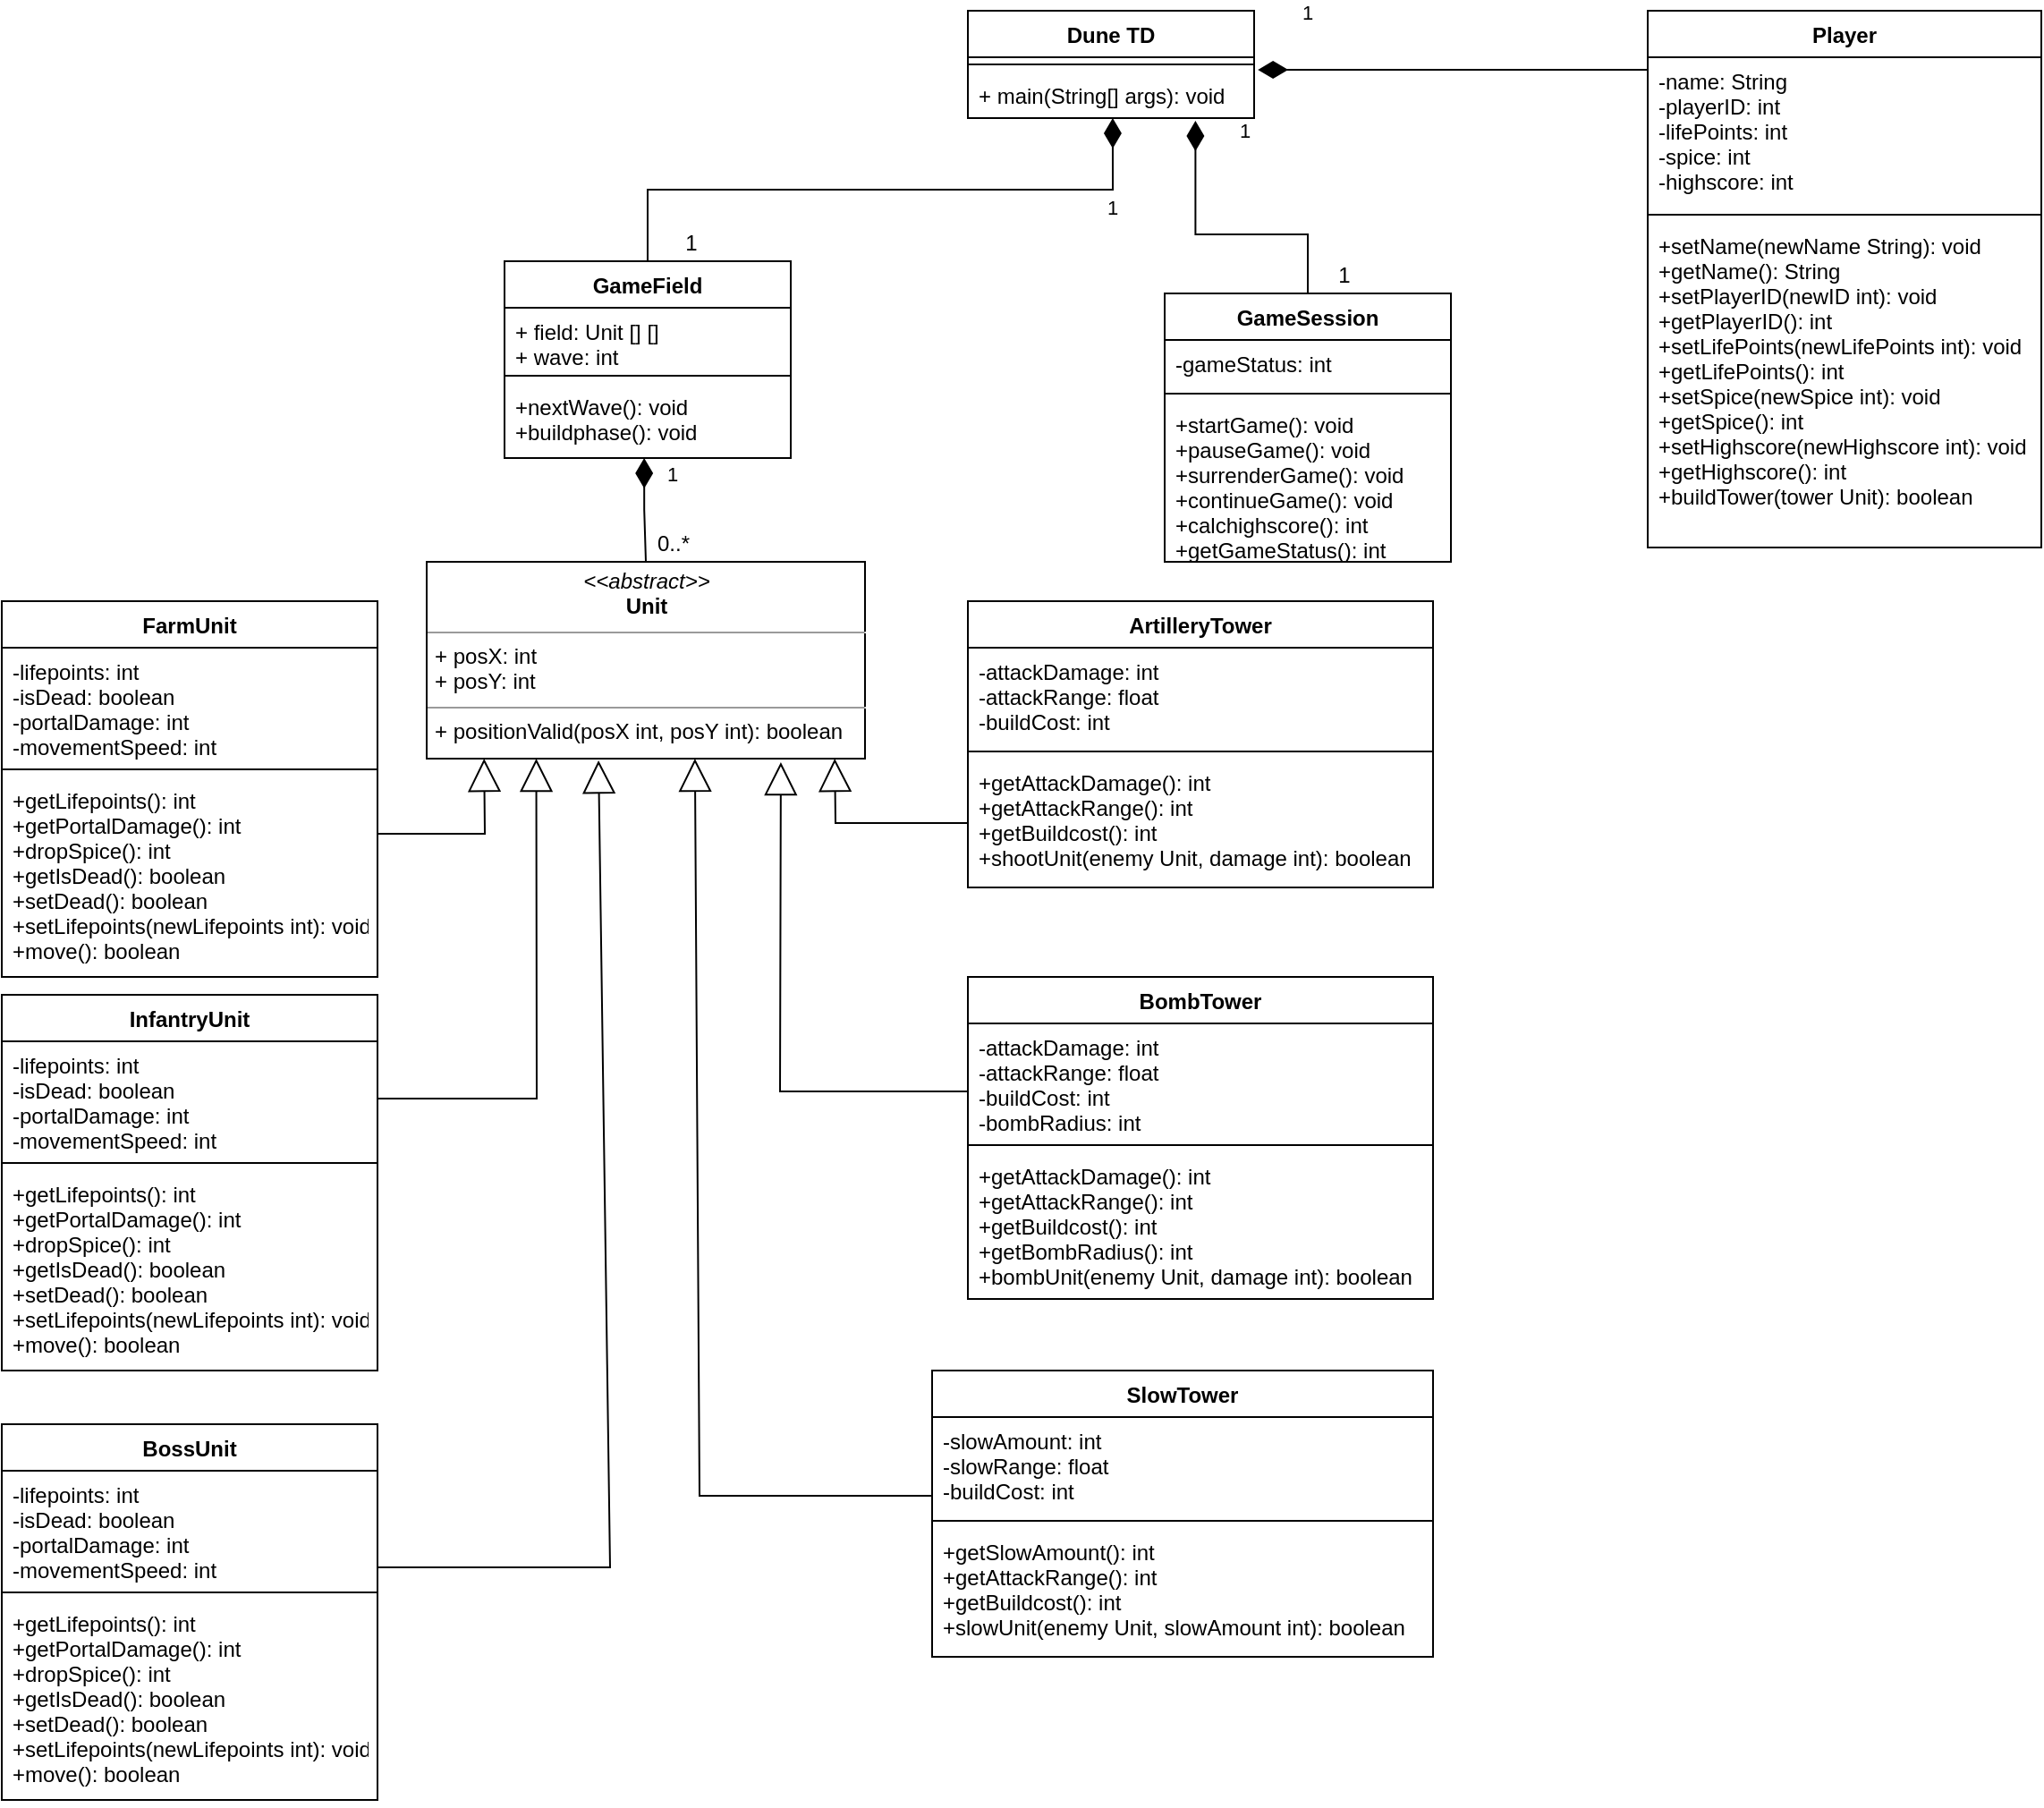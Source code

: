 <mxfile version="15.8.3" type="github">
  <diagram name="Page-1" id="c4acf3e9-155e-7222-9cf6-157b1a14988f">
    <mxGraphModel dx="1383" dy="1122" grid="1" gridSize="10" guides="1" tooltips="1" connect="1" arrows="1" fold="1" page="1" pageScale="1" pageWidth="850" pageHeight="1100" background="none" math="0" shadow="0">
      <root>
        <mxCell id="0" />
        <mxCell id="1" parent="0" />
        <mxCell id="-JJhKJv4oReHi63oHuf7-1" value="Dune TD" style="swimlane;fontStyle=1;align=center;verticalAlign=top;childLayout=stackLayout;horizontal=1;startSize=26;horizontalStack=0;resizeParent=1;resizeParentMax=0;resizeLast=0;collapsible=1;marginBottom=0;" vertex="1" parent="1">
          <mxGeometry x="650" y="60" width="160" height="60" as="geometry">
            <mxRectangle x="310" y="40" width="80" height="26" as="alternateBounds" />
          </mxGeometry>
        </mxCell>
        <mxCell id="-JJhKJv4oReHi63oHuf7-3" value="" style="line;strokeWidth=1;fillColor=none;align=left;verticalAlign=middle;spacingTop=-1;spacingLeft=3;spacingRight=3;rotatable=0;labelPosition=right;points=[];portConstraint=eastwest;" vertex="1" parent="-JJhKJv4oReHi63oHuf7-1">
          <mxGeometry y="26" width="160" height="8" as="geometry" />
        </mxCell>
        <mxCell id="-JJhKJv4oReHi63oHuf7-4" value="+ main(String[] args): void" style="text;strokeColor=none;fillColor=none;align=left;verticalAlign=top;spacingLeft=4;spacingRight=4;overflow=hidden;rotatable=0;points=[[0,0.5],[1,0.5]];portConstraint=eastwest;" vertex="1" parent="-JJhKJv4oReHi63oHuf7-1">
          <mxGeometry y="34" width="160" height="26" as="geometry" />
        </mxCell>
        <mxCell id="-JJhKJv4oReHi63oHuf7-5" value="GameField" style="swimlane;fontStyle=1;align=center;verticalAlign=top;childLayout=stackLayout;horizontal=1;startSize=26;horizontalStack=0;resizeParent=1;resizeParentMax=0;resizeLast=0;collapsible=1;marginBottom=0;" vertex="1" parent="1">
          <mxGeometry x="391" y="200" width="160" height="110" as="geometry" />
        </mxCell>
        <mxCell id="-JJhKJv4oReHi63oHuf7-6" value="+ field: Unit [] []&#xa;+ wave: int" style="text;strokeColor=none;fillColor=none;align=left;verticalAlign=top;spacingLeft=4;spacingRight=4;overflow=hidden;rotatable=0;points=[[0,0.5],[1,0.5]];portConstraint=eastwest;" vertex="1" parent="-JJhKJv4oReHi63oHuf7-5">
          <mxGeometry y="26" width="160" height="34" as="geometry" />
        </mxCell>
        <mxCell id="-JJhKJv4oReHi63oHuf7-7" value="" style="line;strokeWidth=1;fillColor=none;align=left;verticalAlign=middle;spacingTop=-1;spacingLeft=3;spacingRight=3;rotatable=0;labelPosition=right;points=[];portConstraint=eastwest;" vertex="1" parent="-JJhKJv4oReHi63oHuf7-5">
          <mxGeometry y="60" width="160" height="8" as="geometry" />
        </mxCell>
        <mxCell id="-JJhKJv4oReHi63oHuf7-8" value="+nextWave(): void&#xa;+buildphase(): void" style="text;strokeColor=none;fillColor=none;align=left;verticalAlign=top;spacingLeft=4;spacingRight=4;overflow=hidden;rotatable=0;points=[[0,0.5],[1,0.5]];portConstraint=eastwest;" vertex="1" parent="-JJhKJv4oReHi63oHuf7-5">
          <mxGeometry y="68" width="160" height="42" as="geometry" />
        </mxCell>
        <mxCell id="-JJhKJv4oReHi63oHuf7-17" value="&lt;p style=&quot;margin: 0px ; margin-top: 4px ; text-align: center&quot;&gt;&lt;i&gt;&amp;lt;&amp;lt;abstract&amp;gt;&amp;gt;&lt;/i&gt;&lt;br&gt;&lt;b&gt;Unit&lt;/b&gt;&lt;/p&gt;&lt;hr size=&quot;1&quot;&gt;&lt;p style=&quot;margin: 0px ; margin-left: 4px&quot;&gt;+ posX: int&lt;br&gt;+ posY: int&lt;/p&gt;&lt;hr size=&quot;1&quot;&gt;&lt;p style=&quot;margin: 0px ; margin-left: 4px&quot;&gt;+ positionValid(posX int, posY int): boolean&lt;br&gt;&lt;/p&gt;" style="verticalAlign=top;align=left;overflow=fill;fontSize=12;fontFamily=Helvetica;html=1;labelBackgroundColor=none;" vertex="1" parent="1">
          <mxGeometry x="347.5" y="368" width="245" height="110" as="geometry" />
        </mxCell>
        <mxCell id="-JJhKJv4oReHi63oHuf7-26" value="FarmUnit" style="swimlane;fontStyle=1;align=center;verticalAlign=top;childLayout=stackLayout;horizontal=1;startSize=26;horizontalStack=0;resizeParent=1;resizeParentMax=0;resizeLast=0;collapsible=1;marginBottom=0;labelBackgroundColor=none;" vertex="1" parent="1">
          <mxGeometry x="110" y="390" width="210" height="210" as="geometry" />
        </mxCell>
        <mxCell id="-JJhKJv4oReHi63oHuf7-27" value="-lifepoints: int&#xa;-isDead: boolean&#xa;-portalDamage: int&#xa;-movementSpeed: int" style="text;strokeColor=none;fillColor=none;align=left;verticalAlign=top;spacingLeft=4;spacingRight=4;overflow=hidden;rotatable=0;points=[[0,0.5],[1,0.5]];portConstraint=eastwest;labelBackgroundColor=none;" vertex="1" parent="-JJhKJv4oReHi63oHuf7-26">
          <mxGeometry y="26" width="210" height="64" as="geometry" />
        </mxCell>
        <mxCell id="-JJhKJv4oReHi63oHuf7-28" value="" style="line;strokeWidth=1;fillColor=none;align=left;verticalAlign=middle;spacingTop=-1;spacingLeft=3;spacingRight=3;rotatable=0;labelPosition=right;points=[];portConstraint=eastwest;labelBackgroundColor=none;" vertex="1" parent="-JJhKJv4oReHi63oHuf7-26">
          <mxGeometry y="90" width="210" height="8" as="geometry" />
        </mxCell>
        <mxCell id="-JJhKJv4oReHi63oHuf7-29" value="+getLifepoints(): int&#xa;+getPortalDamage(): int&#xa;+dropSpice(): int&#xa;+getIsDead(): boolean&#xa;+setDead(): boolean&#xa;+setLifepoints(newLifepoints int): void&#xa;+move(): boolean" style="text;strokeColor=none;fillColor=none;align=left;verticalAlign=top;spacingLeft=4;spacingRight=4;overflow=hidden;rotatable=0;points=[[0,0.5],[1,0.5]];portConstraint=eastwest;labelBackgroundColor=none;" vertex="1" parent="-JJhKJv4oReHi63oHuf7-26">
          <mxGeometry y="98" width="210" height="112" as="geometry" />
        </mxCell>
        <mxCell id="-JJhKJv4oReHi63oHuf7-30" value="ArtilleryTower" style="swimlane;fontStyle=1;align=center;verticalAlign=top;childLayout=stackLayout;horizontal=1;startSize=26;horizontalStack=0;resizeParent=1;resizeParentMax=0;resizeLast=0;collapsible=1;marginBottom=0;labelBackgroundColor=none;" vertex="1" parent="1">
          <mxGeometry x="650" y="390" width="260" height="160" as="geometry" />
        </mxCell>
        <mxCell id="-JJhKJv4oReHi63oHuf7-31" value="-attackDamage: int&#xa;-attackRange: float&#xa;-buildCost: int" style="text;strokeColor=none;fillColor=none;align=left;verticalAlign=top;spacingLeft=4;spacingRight=4;overflow=hidden;rotatable=0;points=[[0,0.5],[1,0.5]];portConstraint=eastwest;labelBackgroundColor=none;" vertex="1" parent="-JJhKJv4oReHi63oHuf7-30">
          <mxGeometry y="26" width="260" height="54" as="geometry" />
        </mxCell>
        <mxCell id="-JJhKJv4oReHi63oHuf7-32" value="" style="line;strokeWidth=1;fillColor=none;align=left;verticalAlign=middle;spacingTop=-1;spacingLeft=3;spacingRight=3;rotatable=0;labelPosition=right;points=[];portConstraint=eastwest;labelBackgroundColor=none;" vertex="1" parent="-JJhKJv4oReHi63oHuf7-30">
          <mxGeometry y="80" width="260" height="8" as="geometry" />
        </mxCell>
        <mxCell id="-JJhKJv4oReHi63oHuf7-33" value="+getAttackDamage(): int&#xa;+getAttackRange(): int&#xa;+getBuildcost(): int&#xa;+shootUnit(enemy Unit, damage int): boolean" style="text;strokeColor=none;fillColor=none;align=left;verticalAlign=top;spacingLeft=4;spacingRight=4;overflow=hidden;rotatable=0;points=[[0,0.5],[1,0.5]];portConstraint=eastwest;labelBackgroundColor=none;" vertex="1" parent="-JJhKJv4oReHi63oHuf7-30">
          <mxGeometry y="88" width="260" height="72" as="geometry" />
        </mxCell>
        <mxCell id="-JJhKJv4oReHi63oHuf7-42" value="InfantryUnit" style="swimlane;fontStyle=1;align=center;verticalAlign=top;childLayout=stackLayout;horizontal=1;startSize=26;horizontalStack=0;resizeParent=1;resizeParentMax=0;resizeLast=0;collapsible=1;marginBottom=0;labelBackgroundColor=none;" vertex="1" parent="1">
          <mxGeometry x="110" y="610" width="210" height="210" as="geometry" />
        </mxCell>
        <mxCell id="-JJhKJv4oReHi63oHuf7-43" value="-lifepoints: int&#xa;-isDead: boolean&#xa;-portalDamage: int&#xa;-movementSpeed: int" style="text;strokeColor=none;fillColor=none;align=left;verticalAlign=top;spacingLeft=4;spacingRight=4;overflow=hidden;rotatable=0;points=[[0,0.5],[1,0.5]];portConstraint=eastwest;labelBackgroundColor=none;" vertex="1" parent="-JJhKJv4oReHi63oHuf7-42">
          <mxGeometry y="26" width="210" height="64" as="geometry" />
        </mxCell>
        <mxCell id="-JJhKJv4oReHi63oHuf7-44" value="" style="line;strokeWidth=1;fillColor=none;align=left;verticalAlign=middle;spacingTop=-1;spacingLeft=3;spacingRight=3;rotatable=0;labelPosition=right;points=[];portConstraint=eastwest;labelBackgroundColor=none;" vertex="1" parent="-JJhKJv4oReHi63oHuf7-42">
          <mxGeometry y="90" width="210" height="8" as="geometry" />
        </mxCell>
        <mxCell id="-JJhKJv4oReHi63oHuf7-45" value="+getLifepoints(): int&#xa;+getPortalDamage(): int&#xa;+dropSpice(): int&#xa;+getIsDead(): boolean&#xa;+setDead(): boolean&#xa;+setLifepoints(newLifepoints int): void&#xa;+move(): boolean" style="text;strokeColor=none;fillColor=none;align=left;verticalAlign=top;spacingLeft=4;spacingRight=4;overflow=hidden;rotatable=0;points=[[0,0.5],[1,0.5]];portConstraint=eastwest;labelBackgroundColor=none;" vertex="1" parent="-JJhKJv4oReHi63oHuf7-42">
          <mxGeometry y="98" width="210" height="112" as="geometry" />
        </mxCell>
        <mxCell id="-JJhKJv4oReHi63oHuf7-46" value="BossUnit" style="swimlane;fontStyle=1;align=center;verticalAlign=top;childLayout=stackLayout;horizontal=1;startSize=26;horizontalStack=0;resizeParent=1;resizeParentMax=0;resizeLast=0;collapsible=1;marginBottom=0;labelBackgroundColor=none;" vertex="1" parent="1">
          <mxGeometry x="110" y="850" width="210" height="210" as="geometry" />
        </mxCell>
        <mxCell id="-JJhKJv4oReHi63oHuf7-47" value="-lifepoints: int&#xa;-isDead: boolean&#xa;-portalDamage: int&#xa;-movementSpeed: int" style="text;strokeColor=none;fillColor=none;align=left;verticalAlign=top;spacingLeft=4;spacingRight=4;overflow=hidden;rotatable=0;points=[[0,0.5],[1,0.5]];portConstraint=eastwest;labelBackgroundColor=none;" vertex="1" parent="-JJhKJv4oReHi63oHuf7-46">
          <mxGeometry y="26" width="210" height="64" as="geometry" />
        </mxCell>
        <mxCell id="-JJhKJv4oReHi63oHuf7-48" value="" style="line;strokeWidth=1;fillColor=none;align=left;verticalAlign=middle;spacingTop=-1;spacingLeft=3;spacingRight=3;rotatable=0;labelPosition=right;points=[];portConstraint=eastwest;labelBackgroundColor=none;" vertex="1" parent="-JJhKJv4oReHi63oHuf7-46">
          <mxGeometry y="90" width="210" height="8" as="geometry" />
        </mxCell>
        <mxCell id="-JJhKJv4oReHi63oHuf7-49" value="+getLifepoints(): int&#xa;+getPortalDamage(): int&#xa;+dropSpice(): int&#xa;+getIsDead(): boolean&#xa;+setDead(): boolean&#xa;+setLifepoints(newLifepoints int): void&#xa;+move(): boolean" style="text;strokeColor=none;fillColor=none;align=left;verticalAlign=top;spacingLeft=4;spacingRight=4;overflow=hidden;rotatable=0;points=[[0,0.5],[1,0.5]];portConstraint=eastwest;labelBackgroundColor=none;" vertex="1" parent="-JJhKJv4oReHi63oHuf7-46">
          <mxGeometry y="98" width="210" height="112" as="geometry" />
        </mxCell>
        <mxCell id="-JJhKJv4oReHi63oHuf7-54" value="SlowTower" style="swimlane;fontStyle=1;align=center;verticalAlign=top;childLayout=stackLayout;horizontal=1;startSize=26;horizontalStack=0;resizeParent=1;resizeParentMax=0;resizeLast=0;collapsible=1;marginBottom=0;labelBackgroundColor=none;" vertex="1" parent="1">
          <mxGeometry x="630" y="820" width="280" height="160" as="geometry" />
        </mxCell>
        <mxCell id="-JJhKJv4oReHi63oHuf7-55" value="-slowAmount: int&#xa;-slowRange: float&#xa;-buildCost: int" style="text;strokeColor=none;fillColor=none;align=left;verticalAlign=top;spacingLeft=4;spacingRight=4;overflow=hidden;rotatable=0;points=[[0,0.5],[1,0.5]];portConstraint=eastwest;labelBackgroundColor=none;" vertex="1" parent="-JJhKJv4oReHi63oHuf7-54">
          <mxGeometry y="26" width="280" height="54" as="geometry" />
        </mxCell>
        <mxCell id="-JJhKJv4oReHi63oHuf7-56" value="" style="line;strokeWidth=1;fillColor=none;align=left;verticalAlign=middle;spacingTop=-1;spacingLeft=3;spacingRight=3;rotatable=0;labelPosition=right;points=[];portConstraint=eastwest;labelBackgroundColor=none;" vertex="1" parent="-JJhKJv4oReHi63oHuf7-54">
          <mxGeometry y="80" width="280" height="8" as="geometry" />
        </mxCell>
        <mxCell id="-JJhKJv4oReHi63oHuf7-57" value="+getSlowAmount(): int&#xa;+getAttackRange(): int&#xa;+getBuildcost(): int&#xa;+slowUnit(enemy Unit, slowAmount int): boolean" style="text;strokeColor=none;fillColor=none;align=left;verticalAlign=top;spacingLeft=4;spacingRight=4;overflow=hidden;rotatable=0;points=[[0,0.5],[1,0.5]];portConstraint=eastwest;labelBackgroundColor=none;" vertex="1" parent="-JJhKJv4oReHi63oHuf7-54">
          <mxGeometry y="88" width="280" height="72" as="geometry" />
        </mxCell>
        <mxCell id="-JJhKJv4oReHi63oHuf7-58" value="BombTower" style="swimlane;fontStyle=1;align=center;verticalAlign=top;childLayout=stackLayout;horizontal=1;startSize=26;horizontalStack=0;resizeParent=1;resizeParentMax=0;resizeLast=0;collapsible=1;marginBottom=0;labelBackgroundColor=none;" vertex="1" parent="1">
          <mxGeometry x="650" y="600" width="260" height="180" as="geometry" />
        </mxCell>
        <mxCell id="-JJhKJv4oReHi63oHuf7-59" value="-attackDamage: int&#xa;-attackRange: float&#xa;-buildCost: int&#xa;-bombRadius: int" style="text;strokeColor=none;fillColor=none;align=left;verticalAlign=top;spacingLeft=4;spacingRight=4;overflow=hidden;rotatable=0;points=[[0,0.5],[1,0.5]];portConstraint=eastwest;labelBackgroundColor=none;" vertex="1" parent="-JJhKJv4oReHi63oHuf7-58">
          <mxGeometry y="26" width="260" height="64" as="geometry" />
        </mxCell>
        <mxCell id="-JJhKJv4oReHi63oHuf7-60" value="" style="line;strokeWidth=1;fillColor=none;align=left;verticalAlign=middle;spacingTop=-1;spacingLeft=3;spacingRight=3;rotatable=0;labelPosition=right;points=[];portConstraint=eastwest;labelBackgroundColor=none;" vertex="1" parent="-JJhKJv4oReHi63oHuf7-58">
          <mxGeometry y="90" width="260" height="8" as="geometry" />
        </mxCell>
        <mxCell id="-JJhKJv4oReHi63oHuf7-61" value="+getAttackDamage(): int&#xa;+getAttackRange(): int&#xa;+getBuildcost(): int&#xa;+getBombRadius(): int&#xa;+bombUnit(enemy Unit, damage int): boolean" style="text;strokeColor=none;fillColor=none;align=left;verticalAlign=top;spacingLeft=4;spacingRight=4;overflow=hidden;rotatable=0;points=[[0,0.5],[1,0.5]];portConstraint=eastwest;labelBackgroundColor=none;" vertex="1" parent="-JJhKJv4oReHi63oHuf7-58">
          <mxGeometry y="98" width="260" height="82" as="geometry" />
        </mxCell>
        <mxCell id="-JJhKJv4oReHi63oHuf7-62" value="" style="endArrow=block;endSize=16;endFill=0;html=1;rounded=0;entryX=0.131;entryY=1;entryDx=0;entryDy=0;entryPerimeter=0;" edge="1" parent="1" target="-JJhKJv4oReHi63oHuf7-17">
          <mxGeometry width="160" relative="1" as="geometry">
            <mxPoint x="320" y="520" as="sourcePoint" />
            <mxPoint x="430" y="520" as="targetPoint" />
            <Array as="points">
              <mxPoint x="380" y="520" />
            </Array>
          </mxGeometry>
        </mxCell>
        <mxCell id="-JJhKJv4oReHi63oHuf7-67" value="" style="endArrow=block;endSize=16;endFill=0;html=1;rounded=0;entryX=0.392;entryY=1.009;entryDx=0;entryDy=0;entryPerimeter=0;exitX=1;exitY=0.844;exitDx=0;exitDy=0;exitPerimeter=0;" edge="1" parent="1" source="-JJhKJv4oReHi63oHuf7-47" target="-JJhKJv4oReHi63oHuf7-17">
          <mxGeometry width="160" relative="1" as="geometry">
            <mxPoint x="269" y="930" as="sourcePoint" />
            <mxPoint x="390" y="890" as="targetPoint" />
            <Array as="points">
              <mxPoint x="450" y="930" />
            </Array>
          </mxGeometry>
        </mxCell>
        <mxCell id="-JJhKJv4oReHi63oHuf7-68" value="" style="endArrow=block;endSize=16;endFill=0;html=1;rounded=0;entryX=0.931;entryY=1;entryDx=0;entryDy=0;exitX=0;exitY=0.5;exitDx=0;exitDy=0;entryPerimeter=0;" edge="1" parent="1" source="-JJhKJv4oReHi63oHuf7-33" target="-JJhKJv4oReHi63oHuf7-17">
          <mxGeometry width="160" relative="1" as="geometry">
            <mxPoint x="470" y="550" as="sourcePoint" />
            <mxPoint x="591.25" y="510" as="targetPoint" />
            <Array as="points">
              <mxPoint x="576" y="514" />
            </Array>
          </mxGeometry>
        </mxCell>
        <mxCell id="-JJhKJv4oReHi63oHuf7-69" value="" style="endArrow=block;endSize=16;endFill=0;html=1;rounded=0;exitX=1;exitY=0.5;exitDx=0;exitDy=0;entryX=0.25;entryY=1;entryDx=0;entryDy=0;" edge="1" parent="1" source="-JJhKJv4oReHi63oHuf7-43" target="-JJhKJv4oReHi63oHuf7-17">
          <mxGeometry width="160" relative="1" as="geometry">
            <mxPoint x="300" y="550" as="sourcePoint" />
            <mxPoint x="421" y="510" as="targetPoint" />
            <Array as="points">
              <mxPoint x="409" y="668" />
            </Array>
          </mxGeometry>
        </mxCell>
        <mxCell id="-JJhKJv4oReHi63oHuf7-70" value="" style="endArrow=block;endSize=16;endFill=0;html=1;rounded=0;entryX=0.612;entryY=1;entryDx=0;entryDy=0;entryPerimeter=0;" edge="1" parent="1" target="-JJhKJv4oReHi63oHuf7-17">
          <mxGeometry width="160" relative="1" as="geometry">
            <mxPoint x="630" y="890" as="sourcePoint" />
            <mxPoint x="520.095" y="850" as="targetPoint" />
            <Array as="points">
              <mxPoint x="500" y="890" />
            </Array>
          </mxGeometry>
        </mxCell>
        <mxCell id="-JJhKJv4oReHi63oHuf7-71" value="" style="endArrow=block;endSize=16;endFill=0;html=1;rounded=0;entryX=0.808;entryY=1.018;entryDx=0;entryDy=0;exitX=0;exitY=0.5;exitDx=0;exitDy=0;entryPerimeter=0;" edge="1" parent="1" target="-JJhKJv4oReHi63oHuf7-17">
          <mxGeometry width="160" relative="1" as="geometry">
            <mxPoint x="650" y="664" as="sourcePoint" />
            <mxPoint x="558.095" y="630" as="targetPoint" />
            <Array as="points">
              <mxPoint x="545" y="664" />
            </Array>
          </mxGeometry>
        </mxCell>
        <mxCell id="-JJhKJv4oReHi63oHuf7-72" value="1" style="endArrow=none;html=1;endSize=12;startArrow=diamondThin;startSize=14;startFill=1;edgeStyle=orthogonalEdgeStyle;align=left;verticalAlign=bottom;rounded=0;exitX=0.488;exitY=1;exitDx=0;exitDy=0;exitPerimeter=0;entryX=0.5;entryY=0;entryDx=0;entryDy=0;endFill=0;" edge="1" parent="1" source="-JJhKJv4oReHi63oHuf7-8" target="-JJhKJv4oReHi63oHuf7-17">
          <mxGeometry x="-0.379" y="11" relative="1" as="geometry">
            <mxPoint x="460" y="350" as="sourcePoint" />
            <mxPoint x="620" y="350" as="targetPoint" />
            <mxPoint as="offset" />
          </mxGeometry>
        </mxCell>
        <mxCell id="-JJhKJv4oReHi63oHuf7-74" value="0..*" style="text;html=1;align=center;verticalAlign=middle;resizable=0;points=[];autosize=1;strokeColor=none;fillColor=none;" vertex="1" parent="1">
          <mxGeometry x="470" y="348" width="30" height="20" as="geometry" />
        </mxCell>
        <mxCell id="-JJhKJv4oReHi63oHuf7-75" value="1" style="endArrow=none;html=1;endSize=12;startArrow=diamondThin;startSize=14;startFill=1;edgeStyle=orthogonalEdgeStyle;align=left;verticalAlign=bottom;rounded=0;exitX=0.506;exitY=1;exitDx=0;exitDy=0;exitPerimeter=0;endFill=0;entryX=0.5;entryY=0;entryDx=0;entryDy=0;" edge="1" parent="1" source="-JJhKJv4oReHi63oHuf7-4" target="-JJhKJv4oReHi63oHuf7-5">
          <mxGeometry x="-0.733" y="19" relative="1" as="geometry">
            <mxPoint x="370" y="240" as="sourcePoint" />
            <mxPoint x="401" y="150" as="targetPoint" />
            <mxPoint as="offset" />
          </mxGeometry>
        </mxCell>
        <mxCell id="-JJhKJv4oReHi63oHuf7-76" value="1" style="text;html=1;align=center;verticalAlign=middle;resizable=0;points=[];autosize=1;strokeColor=none;fillColor=none;" vertex="1" parent="1">
          <mxGeometry x="485" y="180" width="20" height="20" as="geometry" />
        </mxCell>
        <mxCell id="-JJhKJv4oReHi63oHuf7-82" value="GameSession" style="swimlane;fontStyle=1;align=center;verticalAlign=top;childLayout=stackLayout;horizontal=1;startSize=26;horizontalStack=0;resizeParent=1;resizeParentMax=0;resizeLast=0;collapsible=1;marginBottom=0;labelBackgroundColor=none;" vertex="1" parent="1">
          <mxGeometry x="760" y="218" width="160" height="150" as="geometry" />
        </mxCell>
        <mxCell id="-JJhKJv4oReHi63oHuf7-83" value="-gameStatus: int" style="text;strokeColor=none;fillColor=none;align=left;verticalAlign=top;spacingLeft=4;spacingRight=4;overflow=hidden;rotatable=0;points=[[0,0.5],[1,0.5]];portConstraint=eastwest;labelBackgroundColor=none;" vertex="1" parent="-JJhKJv4oReHi63oHuf7-82">
          <mxGeometry y="26" width="160" height="26" as="geometry" />
        </mxCell>
        <mxCell id="-JJhKJv4oReHi63oHuf7-84" value="" style="line;strokeWidth=1;fillColor=none;align=left;verticalAlign=middle;spacingTop=-1;spacingLeft=3;spacingRight=3;rotatable=0;labelPosition=right;points=[];portConstraint=eastwest;labelBackgroundColor=none;" vertex="1" parent="-JJhKJv4oReHi63oHuf7-82">
          <mxGeometry y="52" width="160" height="8" as="geometry" />
        </mxCell>
        <mxCell id="-JJhKJv4oReHi63oHuf7-85" value="+startGame(): void&#xa;+pauseGame(): void&#xa;+surrenderGame(): void&#xa;+continueGame(): void&#xa;+calchighscore(): int&#xa;+getGameStatus(): int&#xa;" style="text;strokeColor=none;fillColor=none;align=left;verticalAlign=top;spacingLeft=4;spacingRight=4;overflow=hidden;rotatable=0;points=[[0,0.5],[1,0.5]];portConstraint=eastwest;labelBackgroundColor=none;" vertex="1" parent="-JJhKJv4oReHi63oHuf7-82">
          <mxGeometry y="60" width="160" height="90" as="geometry" />
        </mxCell>
        <mxCell id="-JJhKJv4oReHi63oHuf7-87" value="1" style="endArrow=none;html=1;endSize=12;startArrow=diamondThin;startSize=14;startFill=1;edgeStyle=orthogonalEdgeStyle;align=left;verticalAlign=bottom;rounded=0;exitX=0.795;exitY=1.058;exitDx=0;exitDy=0;exitPerimeter=0;endFill=0;entryX=0.5;entryY=0;entryDx=0;entryDy=0;" edge="1" parent="1" source="-JJhKJv4oReHi63oHuf7-4" target="-JJhKJv4oReHi63oHuf7-82">
          <mxGeometry x="-0.821" y="23" relative="1" as="geometry">
            <mxPoint x="750.96" y="140.0" as="sourcePoint" />
            <mxPoint x="491" y="220" as="targetPoint" />
            <mxPoint as="offset" />
            <Array as="points">
              <mxPoint x="777" y="185" />
              <mxPoint x="840" y="185" />
              <mxPoint x="840" y="218" />
            </Array>
          </mxGeometry>
        </mxCell>
        <mxCell id="-JJhKJv4oReHi63oHuf7-88" value="1" style="text;html=1;align=center;verticalAlign=middle;resizable=0;points=[];autosize=1;strokeColor=none;fillColor=none;" vertex="1" parent="1">
          <mxGeometry x="850" y="198" width="20" height="20" as="geometry" />
        </mxCell>
        <mxCell id="-JJhKJv4oReHi63oHuf7-89" value="Player" style="swimlane;fontStyle=1;align=center;verticalAlign=top;childLayout=stackLayout;horizontal=1;startSize=26;horizontalStack=0;resizeParent=1;resizeParentMax=0;resizeLast=0;collapsible=1;marginBottom=0;labelBackgroundColor=none;" vertex="1" parent="1">
          <mxGeometry x="1030" y="60" width="220" height="300" as="geometry" />
        </mxCell>
        <mxCell id="-JJhKJv4oReHi63oHuf7-90" value="-name: String&#xa;-playerID: int&#xa;-lifePoints: int&#xa;-spice: int&#xa;-highscore: int" style="text;strokeColor=none;fillColor=none;align=left;verticalAlign=top;spacingLeft=4;spacingRight=4;overflow=hidden;rotatable=0;points=[[0,0.5],[1,0.5]];portConstraint=eastwest;labelBackgroundColor=none;" vertex="1" parent="-JJhKJv4oReHi63oHuf7-89">
          <mxGeometry y="26" width="220" height="84" as="geometry" />
        </mxCell>
        <mxCell id="-JJhKJv4oReHi63oHuf7-91" value="" style="line;strokeWidth=1;fillColor=none;align=left;verticalAlign=middle;spacingTop=-1;spacingLeft=3;spacingRight=3;rotatable=0;labelPosition=right;points=[];portConstraint=eastwest;labelBackgroundColor=none;" vertex="1" parent="-JJhKJv4oReHi63oHuf7-89">
          <mxGeometry y="110" width="220" height="8" as="geometry" />
        </mxCell>
        <mxCell id="-JJhKJv4oReHi63oHuf7-92" value="+setName(newName String): void&#xa;+getName(): String&#xa;+setPlayerID(newID int): void&#xa;+getPlayerID(): int&#xa;+setLifePoints(newLifePoints int): void&#xa;+getLifePoints(): int&#xa;+setSpice(newSpice int): void&#xa;+getSpice(): int&#xa;+setHighscore(newHighscore int): void&#xa;+getHighscore(): int&#xa;+buildTower(tower Unit): boolean" style="text;strokeColor=none;fillColor=none;align=left;verticalAlign=top;spacingLeft=4;spacingRight=4;overflow=hidden;rotatable=0;points=[[0,0.5],[1,0.5]];portConstraint=eastwest;labelBackgroundColor=none;" vertex="1" parent="-JJhKJv4oReHi63oHuf7-89">
          <mxGeometry y="118" width="220" height="182" as="geometry" />
        </mxCell>
        <mxCell id="-JJhKJv4oReHi63oHuf7-93" value="1" style="endArrow=none;html=1;endSize=12;startArrow=diamondThin;startSize=14;startFill=1;edgeStyle=orthogonalEdgeStyle;align=left;verticalAlign=bottom;rounded=0;exitX=1.013;exitY=-0.038;exitDx=0;exitDy=0;exitPerimeter=0;endFill=0;entryX=0;entryY=0.5;entryDx=0;entryDy=0;" edge="1" parent="1" source="-JJhKJv4oReHi63oHuf7-4" target="-JJhKJv4oReHi63oHuf7-90">
          <mxGeometry x="-0.821" y="23" relative="1" as="geometry">
            <mxPoint x="900" y="83.508" as="sourcePoint" />
            <mxPoint x="952.8" y="180" as="targetPoint" />
            <mxPoint as="offset" />
            <Array as="points">
              <mxPoint x="1030" y="93" />
            </Array>
          </mxGeometry>
        </mxCell>
      </root>
    </mxGraphModel>
  </diagram>
</mxfile>
